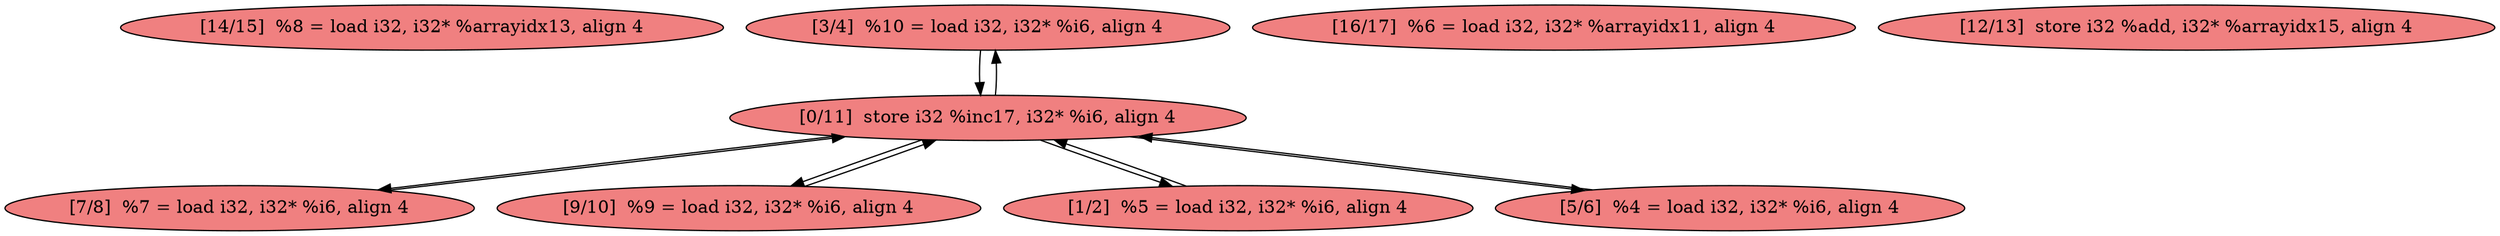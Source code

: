 
digraph G {


node128 [fillcolor=lightcoral,label="[14/15]  %8 = load i32, i32* %arrayidx13, align 4",shape=ellipse,style=filled ]
node123 [fillcolor=lightcoral,label="[3/4]  %10 = load i32, i32* %i6, align 4",shape=ellipse,style=filled ]
node127 [fillcolor=lightcoral,label="[7/8]  %7 = load i32, i32* %i6, align 4",shape=ellipse,style=filled ]
node129 [fillcolor=lightcoral,label="[16/17]  %6 = load i32, i32* %arrayidx11, align 4",shape=ellipse,style=filled ]
node122 [fillcolor=lightcoral,label="[0/11]  store i32 %inc17, i32* %i6, align 4",shape=ellipse,style=filled ]
node130 [fillcolor=lightcoral,label="[9/10]  %9 = load i32, i32* %i6, align 4",shape=ellipse,style=filled ]
node124 [fillcolor=lightcoral,label="[12/13]  store i32 %add, i32* %arrayidx15, align 4",shape=ellipse,style=filled ]
node125 [fillcolor=lightcoral,label="[1/2]  %5 = load i32, i32* %i6, align 4",shape=ellipse,style=filled ]
node126 [fillcolor=lightcoral,label="[5/6]  %4 = load i32, i32* %i6, align 4",shape=ellipse,style=filled ]

node130->node122 [ ]
node127->node122 [ ]
node122->node125 [ ]
node122->node130 [ ]
node122->node123 [ ]
node125->node122 [ ]
node123->node122 [ ]
node122->node127 [ ]
node122->node126 [ ]
node126->node122 [ ]


}
